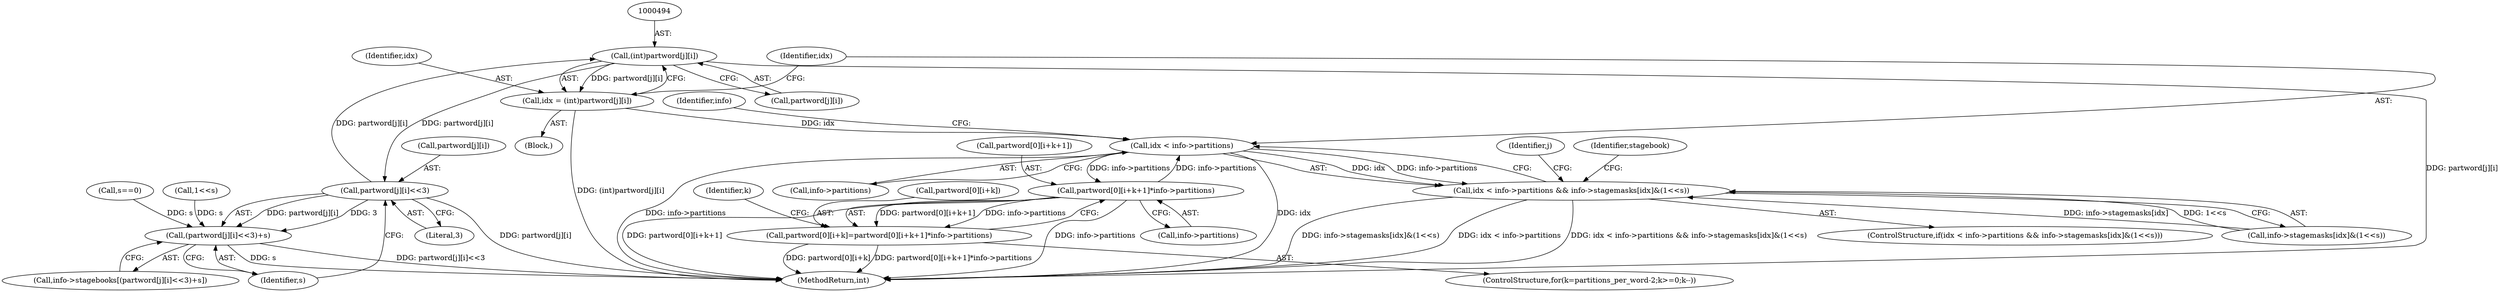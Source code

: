 digraph "0_Android_659030a2e80c38fb8da0a4eb68695349eec6778b@pointer" {
"1000493" [label="(Call,(int)partword[j][i])"];
"1000529" [label="(Call,partword[j][i]<<3)"];
"1000493" [label="(Call,(int)partword[j][i])"];
"1000491" [label="(Call,idx = (int)partword[j][i])"];
"1000502" [label="(Call,idx < info->partitions)"];
"1000337" [label="(Call,partword[0][i+k+1]*info->partitions)"];
"1000329" [label="(Call,partword[0][i+k]=partword[0][i+k+1]*info->partitions)"];
"1000501" [label="(Call,idx < info->partitions && info->stagemasks[idx]&(1<<s))"];
"1000528" [label="(Call,(partword[j][i]<<3)+s)"];
"1000503" [label="(Identifier,idx)"];
"1000330" [label="(Call,partword[0][i+k])"];
"1000500" [label="(ControlStructure,if(idx < info->partitions && info->stagemasks[idx]&(1<<s)))"];
"1000491" [label="(Call,idx = (int)partword[j][i])"];
"1000495" [label="(Call,partword[j][i])"];
"1000530" [label="(Call,partword[j][i])"];
"1000478" [label="(Identifier,j)"];
"1000513" [label="(Call,1<<s)"];
"1000303" [label="(Call,s==0)"];
"1000502" [label="(Call,idx < info->partitions)"];
"1000529" [label="(Call,partword[j][i]<<3)"];
"1000535" [label="(Literal,3)"];
"1000504" [label="(Call,info->partitions)"];
"1000337" [label="(Call,partword[0][i+k+1]*info->partitions)"];
"1000536" [label="(Identifier,s)"];
"1000479" [label="(Block,)"];
"1000492" [label="(Identifier,idx)"];
"1000501" [label="(Call,idx < info->partitions && info->stagemasks[idx]&(1<<s))"];
"1000864" [label="(MethodReturn,int)"];
"1000347" [label="(Call,info->partitions)"];
"1000329" [label="(Call,partword[0][i+k]=partword[0][i+k+1]*info->partitions)"];
"1000338" [label="(Call,partword[0][i+k+1])"];
"1000493" [label="(Call,(int)partword[j][i])"];
"1000528" [label="(Call,(partword[j][i]<<3)+s)"];
"1000507" [label="(Call,info->stagemasks[idx]&(1<<s))"];
"1000510" [label="(Identifier,info)"];
"1000524" [label="(Call,info->stagebooks[(partword[j][i]<<3)+s])"];
"1000328" [label="(Identifier,k)"];
"1000519" [label="(Identifier,stagebook)"];
"1000318" [label="(ControlStructure,for(k=partitions_per_word-2;k>=0;k--))"];
"1000493" -> "1000491"  [label="AST: "];
"1000493" -> "1000495"  [label="CFG: "];
"1000494" -> "1000493"  [label="AST: "];
"1000495" -> "1000493"  [label="AST: "];
"1000491" -> "1000493"  [label="CFG: "];
"1000493" -> "1000864"  [label="DDG: partword[j][i]"];
"1000493" -> "1000491"  [label="DDG: partword[j][i]"];
"1000529" -> "1000493"  [label="DDG: partword[j][i]"];
"1000493" -> "1000529"  [label="DDG: partword[j][i]"];
"1000529" -> "1000528"  [label="AST: "];
"1000529" -> "1000535"  [label="CFG: "];
"1000530" -> "1000529"  [label="AST: "];
"1000535" -> "1000529"  [label="AST: "];
"1000536" -> "1000529"  [label="CFG: "];
"1000529" -> "1000864"  [label="DDG: partword[j][i]"];
"1000529" -> "1000528"  [label="DDG: partword[j][i]"];
"1000529" -> "1000528"  [label="DDG: 3"];
"1000491" -> "1000479"  [label="AST: "];
"1000492" -> "1000491"  [label="AST: "];
"1000503" -> "1000491"  [label="CFG: "];
"1000491" -> "1000864"  [label="DDG: (int)partword[j][i]"];
"1000491" -> "1000502"  [label="DDG: idx"];
"1000502" -> "1000501"  [label="AST: "];
"1000502" -> "1000504"  [label="CFG: "];
"1000503" -> "1000502"  [label="AST: "];
"1000504" -> "1000502"  [label="AST: "];
"1000510" -> "1000502"  [label="CFG: "];
"1000501" -> "1000502"  [label="CFG: "];
"1000502" -> "1000864"  [label="DDG: idx"];
"1000502" -> "1000864"  [label="DDG: info->partitions"];
"1000502" -> "1000337"  [label="DDG: info->partitions"];
"1000502" -> "1000501"  [label="DDG: idx"];
"1000502" -> "1000501"  [label="DDG: info->partitions"];
"1000337" -> "1000502"  [label="DDG: info->partitions"];
"1000337" -> "1000329"  [label="AST: "];
"1000337" -> "1000347"  [label="CFG: "];
"1000338" -> "1000337"  [label="AST: "];
"1000347" -> "1000337"  [label="AST: "];
"1000329" -> "1000337"  [label="CFG: "];
"1000337" -> "1000864"  [label="DDG: info->partitions"];
"1000337" -> "1000864"  [label="DDG: partword[0][i+k+1]"];
"1000337" -> "1000329"  [label="DDG: partword[0][i+k+1]"];
"1000337" -> "1000329"  [label="DDG: info->partitions"];
"1000329" -> "1000318"  [label="AST: "];
"1000330" -> "1000329"  [label="AST: "];
"1000328" -> "1000329"  [label="CFG: "];
"1000329" -> "1000864"  [label="DDG: partword[0][i+k]"];
"1000329" -> "1000864"  [label="DDG: partword[0][i+k+1]*info->partitions"];
"1000501" -> "1000500"  [label="AST: "];
"1000501" -> "1000507"  [label="CFG: "];
"1000507" -> "1000501"  [label="AST: "];
"1000519" -> "1000501"  [label="CFG: "];
"1000478" -> "1000501"  [label="CFG: "];
"1000501" -> "1000864"  [label="DDG: info->stagemasks[idx]&(1<<s)"];
"1000501" -> "1000864"  [label="DDG: idx < info->partitions"];
"1000501" -> "1000864"  [label="DDG: idx < info->partitions && info->stagemasks[idx]&(1<<s)"];
"1000507" -> "1000501"  [label="DDG: info->stagemasks[idx]"];
"1000507" -> "1000501"  [label="DDG: 1<<s"];
"1000528" -> "1000524"  [label="AST: "];
"1000528" -> "1000536"  [label="CFG: "];
"1000536" -> "1000528"  [label="AST: "];
"1000524" -> "1000528"  [label="CFG: "];
"1000528" -> "1000864"  [label="DDG: s"];
"1000528" -> "1000864"  [label="DDG: partword[j][i]<<3"];
"1000303" -> "1000528"  [label="DDG: s"];
"1000513" -> "1000528"  [label="DDG: s"];
}
